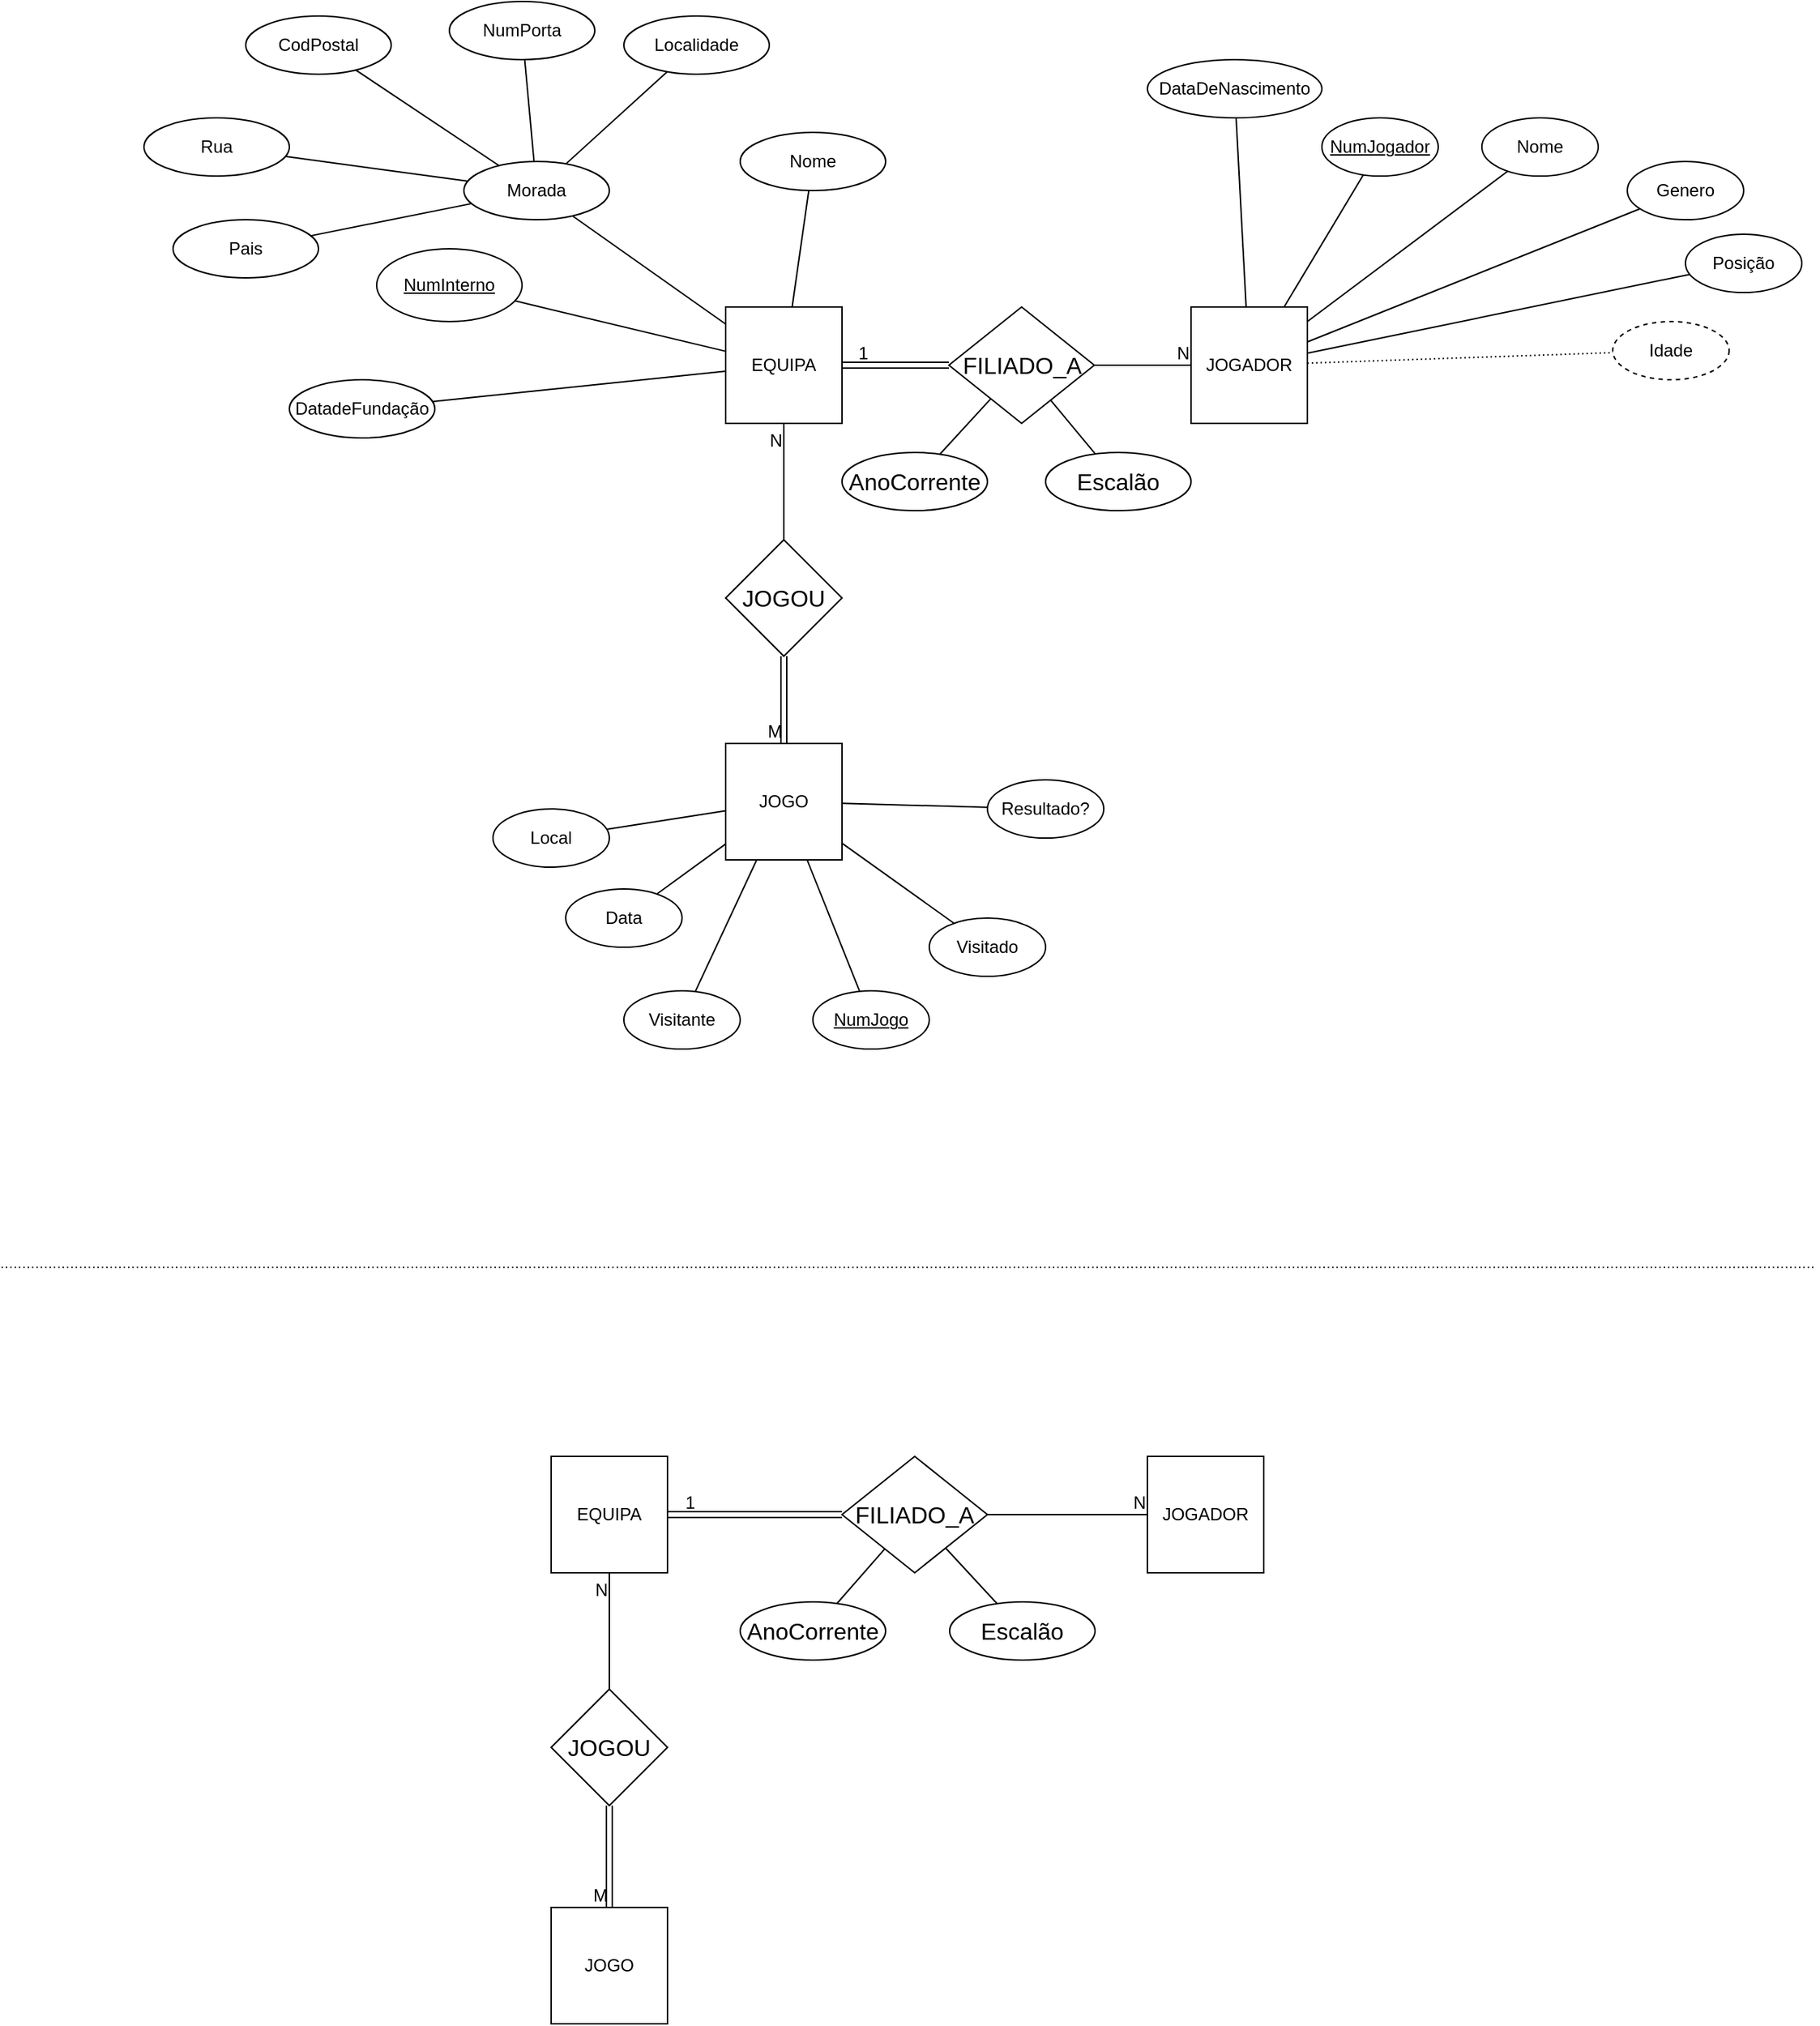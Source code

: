 <mxfile version="24.7.16">
  <diagram name="Página-1" id="fRqKBnReKZPvyhbqk0g7">
    <mxGraphModel dx="2084" dy="789" grid="1" gridSize="10" guides="1" tooltips="1" connect="1" arrows="1" fold="1" page="1" pageScale="1" pageWidth="827" pageHeight="1169" math="0" shadow="0">
      <root>
        <mxCell id="0" />
        <mxCell id="1" parent="0" />
        <mxCell id="w24g3oQtqLChynbJlNou-1" value="EQUIPA" style="rounded=0;whiteSpace=wrap;html=1;" vertex="1" parent="1">
          <mxGeometry x="210" y="220" width="80" height="80" as="geometry" />
        </mxCell>
        <mxCell id="w24g3oQtqLChynbJlNou-2" value="JOGADOR" style="rounded=0;whiteSpace=wrap;html=1;" vertex="1" parent="1">
          <mxGeometry x="530" y="220" width="80" height="80" as="geometry" />
        </mxCell>
        <mxCell id="w24g3oQtqLChynbJlNou-3" value="JOGO" style="rounded=0;whiteSpace=wrap;html=1;" vertex="1" parent="1">
          <mxGeometry x="210" y="520" width="80" height="80" as="geometry" />
        </mxCell>
        <mxCell id="w24g3oQtqLChynbJlNou-4" value="Data&lt;span style=&quot;color: rgba(0, 0, 0, 0); font-family: monospace; font-size: 0px; text-align: start; text-wrap: nowrap;&quot;&gt;%3CmxGraphModel%3E%3Croot%3E%3CmxCell%20id%3D%220%22%2F%3E%3CmxCell%20id%3D%221%22%20parent%3D%220%22%2F%3E%3CmxCell%20id%3D%222%22%20value%3D%22%22%20style%3D%22rhombus%3BwhiteSpace%3Dwrap%3Bhtml%3D1%3B%22%20vertex%3D%221%22%20parent%3D%221%22%3E%3CmxGeometry%20x%3D%22480%22%20y%3D%22280%22%20width%3D%2280%22%20height%3D%2280%22%20as%3D%22geometry%22%2F%3E%3C%2FmxCell%3E%3C%2Froot%3E%3C%2FmxGraphModel%3E&lt;/span&gt;" style="ellipse;whiteSpace=wrap;html=1;align=center;" vertex="1" parent="1">
          <mxGeometry x="100" y="620" width="80" height="40" as="geometry" />
        </mxCell>
        <mxCell id="w24g3oQtqLChynbJlNou-5" value="Resultado?" style="ellipse;whiteSpace=wrap;html=1;align=center;" vertex="1" parent="1">
          <mxGeometry x="390" y="545" width="80" height="40" as="geometry" />
        </mxCell>
        <mxCell id="w24g3oQtqLChynbJlNou-6" value="" style="endArrow=none;html=1;rounded=0;" edge="1" parent="1" source="w24g3oQtqLChynbJlNou-3" target="w24g3oQtqLChynbJlNou-4">
          <mxGeometry relative="1" as="geometry">
            <mxPoint x="310" y="670" as="sourcePoint" />
            <mxPoint x="470" y="670" as="targetPoint" />
          </mxGeometry>
        </mxCell>
        <mxCell id="w24g3oQtqLChynbJlNou-7" value="" style="endArrow=none;html=1;rounded=0;" edge="1" parent="1" source="w24g3oQtqLChynbJlNou-3" target="w24g3oQtqLChynbJlNou-5">
          <mxGeometry relative="1" as="geometry">
            <mxPoint x="432" y="600" as="sourcePoint" />
            <mxPoint x="576" y="703" as="targetPoint" />
          </mxGeometry>
        </mxCell>
        <mxCell id="w24g3oQtqLChynbJlNou-8" value="" style="endArrow=none;html=1;rounded=0;" edge="1" parent="1" source="w24g3oQtqLChynbJlNou-3" target="w24g3oQtqLChynbJlNou-11">
          <mxGeometry relative="1" as="geometry">
            <mxPoint x="330" y="583" as="sourcePoint" />
            <mxPoint x="140" y="640" as="targetPoint" />
          </mxGeometry>
        </mxCell>
        <mxCell id="w24g3oQtqLChynbJlNou-9" value="DatadeFundação" style="ellipse;whiteSpace=wrap;html=1;align=center;" vertex="1" parent="1">
          <mxGeometry x="-90" y="270" width="100" height="40" as="geometry" />
        </mxCell>
        <mxCell id="w24g3oQtqLChynbJlNou-10" value="Morada" style="ellipse;whiteSpace=wrap;html=1;align=center;" vertex="1" parent="1">
          <mxGeometry x="30" y="120" width="100" height="40" as="geometry" />
        </mxCell>
        <mxCell id="w24g3oQtqLChynbJlNou-11" value="Local" style="ellipse;whiteSpace=wrap;html=1;align=center;" vertex="1" parent="1">
          <mxGeometry x="50" y="565" width="80" height="40" as="geometry" />
        </mxCell>
        <mxCell id="w24g3oQtqLChynbJlNou-12" value="Visitante" style="ellipse;whiteSpace=wrap;html=1;align=center;" vertex="1" parent="1">
          <mxGeometry x="140" y="690" width="80" height="40" as="geometry" />
        </mxCell>
        <mxCell id="w24g3oQtqLChynbJlNou-13" value="" style="endArrow=none;html=1;rounded=0;" edge="1" parent="1" source="w24g3oQtqLChynbJlNou-3" target="w24g3oQtqLChynbJlNou-12">
          <mxGeometry relative="1" as="geometry">
            <mxPoint x="200" y="670" as="sourcePoint" />
            <mxPoint x="360" y="670" as="targetPoint" />
          </mxGeometry>
        </mxCell>
        <mxCell id="w24g3oQtqLChynbJlNou-14" value="Visitado" style="ellipse;whiteSpace=wrap;html=1;align=center;" vertex="1" parent="1">
          <mxGeometry x="350" y="640" width="80" height="40" as="geometry" />
        </mxCell>
        <mxCell id="w24g3oQtqLChynbJlNou-15" value="" style="endArrow=none;html=1;rounded=0;" edge="1" parent="1" source="w24g3oQtqLChynbJlNou-3" target="w24g3oQtqLChynbJlNou-14">
          <mxGeometry relative="1" as="geometry">
            <mxPoint x="200" y="670" as="sourcePoint" />
            <mxPoint x="360" y="670" as="targetPoint" />
          </mxGeometry>
        </mxCell>
        <mxCell id="w24g3oQtqLChynbJlNou-16" value="NumJogo" style="ellipse;whiteSpace=wrap;html=1;align=center;fontStyle=4;" vertex="1" parent="1">
          <mxGeometry x="270" y="690" width="80" height="40" as="geometry" />
        </mxCell>
        <mxCell id="w24g3oQtqLChynbJlNou-17" value="" style="endArrow=none;html=1;rounded=0;" edge="1" parent="1" source="w24g3oQtqLChynbJlNou-16" target="w24g3oQtqLChynbJlNou-3">
          <mxGeometry relative="1" as="geometry">
            <mxPoint x="200" y="670" as="sourcePoint" />
            <mxPoint x="360" y="670" as="targetPoint" />
          </mxGeometry>
        </mxCell>
        <mxCell id="w24g3oQtqLChynbJlNou-18" value="Nome" style="ellipse;whiteSpace=wrap;html=1;align=center;" vertex="1" parent="1">
          <mxGeometry x="220" y="100" width="100" height="40" as="geometry" />
        </mxCell>
        <mxCell id="w24g3oQtqLChynbJlNou-19" value="NumInterno" style="ellipse;whiteSpace=wrap;html=1;align=center;fontStyle=4;" vertex="1" parent="1">
          <mxGeometry x="-30" y="180" width="100" height="50" as="geometry" />
        </mxCell>
        <mxCell id="w24g3oQtqLChynbJlNou-20" value="" style="endArrow=none;html=1;rounded=0;" edge="1" parent="1" source="w24g3oQtqLChynbJlNou-1" target="w24g3oQtqLChynbJlNou-10">
          <mxGeometry relative="1" as="geometry">
            <mxPoint x="220" y="260" as="sourcePoint" />
            <mxPoint x="380" y="260" as="targetPoint" />
          </mxGeometry>
        </mxCell>
        <mxCell id="w24g3oQtqLChynbJlNou-21" value="" style="endArrow=none;html=1;rounded=0;" edge="1" parent="1" source="w24g3oQtqLChynbJlNou-1" target="w24g3oQtqLChynbJlNou-18">
          <mxGeometry relative="1" as="geometry">
            <mxPoint x="168" y="250" as="sourcePoint" />
            <mxPoint x="138" y="320" as="targetPoint" />
          </mxGeometry>
        </mxCell>
        <mxCell id="w24g3oQtqLChynbJlNou-22" value="" style="endArrow=none;html=1;rounded=0;" edge="1" parent="1" source="w24g3oQtqLChynbJlNou-10" target="w24g3oQtqLChynbJlNou-44">
          <mxGeometry relative="1" as="geometry">
            <mxPoint x="180" y="170" as="sourcePoint" />
            <mxPoint x="-110" y="200" as="targetPoint" />
          </mxGeometry>
        </mxCell>
        <mxCell id="w24g3oQtqLChynbJlNou-23" value="" style="endArrow=none;html=1;rounded=0;" edge="1" parent="1" source="w24g3oQtqLChynbJlNou-10" target="w24g3oQtqLChynbJlNou-40">
          <mxGeometry relative="1" as="geometry">
            <mxPoint x="188" y="270" as="sourcePoint" />
            <mxPoint x="-16.903" y="229.86" as="targetPoint" />
          </mxGeometry>
        </mxCell>
        <mxCell id="w24g3oQtqLChynbJlNou-24" value="" style="endArrow=none;html=1;rounded=0;" edge="1" parent="1" source="w24g3oQtqLChynbJlNou-10" target="w24g3oQtqLChynbJlNou-42">
          <mxGeometry relative="1" as="geometry">
            <mxPoint x="198" y="280" as="sourcePoint" />
            <mxPoint x="-12.265" y="273.359" as="targetPoint" />
          </mxGeometry>
        </mxCell>
        <mxCell id="w24g3oQtqLChynbJlNou-25" value="" style="endArrow=none;html=1;rounded=0;" edge="1" parent="1" source="w24g3oQtqLChynbJlNou-10" target="w24g3oQtqLChynbJlNou-41">
          <mxGeometry relative="1" as="geometry">
            <mxPoint x="208" y="290" as="sourcePoint" />
            <mxPoint x="14.074" y="330.809" as="targetPoint" />
          </mxGeometry>
        </mxCell>
        <mxCell id="w24g3oQtqLChynbJlNou-26" value="" style="endArrow=none;html=1;rounded=0;" edge="1" parent="1" source="w24g3oQtqLChynbJlNou-1" target="w24g3oQtqLChynbJlNou-9">
          <mxGeometry relative="1" as="geometry">
            <mxPoint x="130" y="215" as="sourcePoint" />
            <mxPoint x="-8" y="181" as="targetPoint" />
          </mxGeometry>
        </mxCell>
        <mxCell id="w24g3oQtqLChynbJlNou-27" value="" style="endArrow=none;html=1;rounded=0;" edge="1" parent="1" source="w24g3oQtqLChynbJlNou-1" target="w24g3oQtqLChynbJlNou-19">
          <mxGeometry relative="1" as="geometry">
            <mxPoint x="140" y="225" as="sourcePoint" />
            <mxPoint x="2" y="191" as="targetPoint" />
          </mxGeometry>
        </mxCell>
        <mxCell id="w24g3oQtqLChynbJlNou-28" value="NumJogador" style="ellipse;whiteSpace=wrap;html=1;align=center;fontStyle=4;" vertex="1" parent="1">
          <mxGeometry x="620" y="90" width="80" height="40" as="geometry" />
        </mxCell>
        <mxCell id="w24g3oQtqLChynbJlNou-29" value="Nome" style="ellipse;whiteSpace=wrap;html=1;align=center;" vertex="1" parent="1">
          <mxGeometry x="730" y="90" width="80" height="40" as="geometry" />
        </mxCell>
        <mxCell id="w24g3oQtqLChynbJlNou-30" value="DataDeNascimento" style="ellipse;whiteSpace=wrap;html=1;align=center;" vertex="1" parent="1">
          <mxGeometry x="500" y="50" width="120" height="40" as="geometry" />
        </mxCell>
        <mxCell id="w24g3oQtqLChynbJlNou-31" value="Genero" style="ellipse;whiteSpace=wrap;html=1;align=center;" vertex="1" parent="1">
          <mxGeometry x="830" y="120" width="80" height="40" as="geometry" />
        </mxCell>
        <mxCell id="w24g3oQtqLChynbJlNou-32" value="Posição" style="ellipse;whiteSpace=wrap;html=1;align=center;" vertex="1" parent="1">
          <mxGeometry x="870" y="170" width="80" height="40" as="geometry" />
        </mxCell>
        <mxCell id="w24g3oQtqLChynbJlNou-33" value="" style="endArrow=none;html=1;rounded=0;" edge="1" parent="1" source="w24g3oQtqLChynbJlNou-30" target="w24g3oQtqLChynbJlNou-2">
          <mxGeometry relative="1" as="geometry">
            <mxPoint x="376" y="190" as="sourcePoint" />
            <mxPoint x="536" y="190" as="targetPoint" />
          </mxGeometry>
        </mxCell>
        <mxCell id="w24g3oQtqLChynbJlNou-34" value="" style="endArrow=none;html=1;rounded=0;" edge="1" parent="1" source="w24g3oQtqLChynbJlNou-31" target="w24g3oQtqLChynbJlNou-2">
          <mxGeometry relative="1" as="geometry">
            <mxPoint x="662" y="96" as="sourcePoint" />
            <mxPoint x="756" y="129" as="targetPoint" />
          </mxGeometry>
        </mxCell>
        <mxCell id="w24g3oQtqLChynbJlNou-35" value="" style="endArrow=none;html=1;rounded=0;" edge="1" parent="1" source="w24g3oQtqLChynbJlNou-29" target="w24g3oQtqLChynbJlNou-2">
          <mxGeometry relative="1" as="geometry">
            <mxPoint x="672" y="106" as="sourcePoint" />
            <mxPoint x="776" y="139" as="targetPoint" />
          </mxGeometry>
        </mxCell>
        <mxCell id="w24g3oQtqLChynbJlNou-36" value="" style="endArrow=none;html=1;rounded=0;" edge="1" parent="1" source="w24g3oQtqLChynbJlNou-28" target="w24g3oQtqLChynbJlNou-2">
          <mxGeometry relative="1" as="geometry">
            <mxPoint x="682" y="116" as="sourcePoint" />
            <mxPoint x="776" y="149" as="targetPoint" />
          </mxGeometry>
        </mxCell>
        <mxCell id="w24g3oQtqLChynbJlNou-37" value="" style="endArrow=none;html=1;rounded=0;" edge="1" parent="1" source="w24g3oQtqLChynbJlNou-32" target="w24g3oQtqLChynbJlNou-2">
          <mxGeometry relative="1" as="geometry">
            <mxPoint x="924" y="121" as="sourcePoint" />
            <mxPoint x="876" y="134" as="targetPoint" />
          </mxGeometry>
        </mxCell>
        <mxCell id="w24g3oQtqLChynbJlNou-38" value="Idade" style="ellipse;whiteSpace=wrap;html=1;align=center;dashed=1;" vertex="1" parent="1">
          <mxGeometry x="820" y="230" width="80" height="40" as="geometry" />
        </mxCell>
        <mxCell id="w24g3oQtqLChynbJlNou-39" value="" style="endArrow=none;html=1;rounded=0;dashed=1;dashPattern=1 2;" edge="1" parent="1" source="w24g3oQtqLChynbJlNou-2" target="w24g3oQtqLChynbJlNou-38">
          <mxGeometry relative="1" as="geometry">
            <mxPoint x="846" y="180" as="sourcePoint" />
            <mxPoint x="596" y="250" as="targetPoint" />
          </mxGeometry>
        </mxCell>
        <mxCell id="w24g3oQtqLChynbJlNou-40" value="Rua" style="ellipse;whiteSpace=wrap;html=1;align=center;" vertex="1" parent="1">
          <mxGeometry x="-190" y="90" width="100" height="40" as="geometry" />
        </mxCell>
        <mxCell id="w24g3oQtqLChynbJlNou-41" value="NumPorta" style="ellipse;whiteSpace=wrap;html=1;align=center;" vertex="1" parent="1">
          <mxGeometry x="20" y="10" width="100" height="40" as="geometry" />
        </mxCell>
        <mxCell id="w24g3oQtqLChynbJlNou-42" value="CodPostal" style="ellipse;whiteSpace=wrap;html=1;align=center;" vertex="1" parent="1">
          <mxGeometry x="-120" y="20" width="100" height="40" as="geometry" />
        </mxCell>
        <mxCell id="w24g3oQtqLChynbJlNou-43" value="Localidade&lt;span style=&quot;color: rgba(0, 0, 0, 0); font-family: monospace; font-size: 0px; text-align: start; text-wrap: nowrap;&quot;&gt;%3CmxGraphModel%3E%3Croot%3E%3CmxCell%20id%3D%220%22%2F%3E%3CmxCell%20id%3D%221%22%20parent%3D%220%22%2F%3E%3CmxCell%20id%3D%222%22%20value%3D%22Rua%22%20style%3D%22ellipse%3BwhiteSpace%3Dwrap%3Bhtml%3D1%3Balign%3Dcenter%3B%22%20vertex%3D%221%22%20parent%3D%221%22%3E%3CmxGeometry%20x%3D%22-190%22%20y%3D%2290%22%20width%3D%22100%22%20height%3D%2240%22%20as%3D%22geometry%22%2F%3E%3C%2FmxCell%3E%3CmxCell%20id%3D%223%22%20value%3D%22NumPorta%22%20style%3D%22ellipse%3BwhiteSpace%3Dwrap%3Bhtml%3D1%3Balign%3Dcenter%3B%22%20vertex%3D%221%22%20parent%3D%221%22%3E%3CmxGeometry%20x%3D%22-210%22%20y%3D%22170%22%20width%3D%22100%22%20height%3D%2240%22%20as%3D%22geometry%22%2F%3E%3C%2FmxCell%3E%3C%2Froot%3E%3C%2FmxGraphModel%3E&lt;/span&gt;" style="ellipse;whiteSpace=wrap;html=1;align=center;" vertex="1" parent="1">
          <mxGeometry x="140" y="20" width="100" height="40" as="geometry" />
        </mxCell>
        <mxCell id="w24g3oQtqLChynbJlNou-44" value="Pais" style="ellipse;whiteSpace=wrap;html=1;align=center;" vertex="1" parent="1">
          <mxGeometry x="-170" y="160" width="100" height="40" as="geometry" />
        </mxCell>
        <mxCell id="w24g3oQtqLChynbJlNou-45" value="" style="endArrow=none;html=1;rounded=0;" edge="1" parent="1" source="w24g3oQtqLChynbJlNou-10" target="w24g3oQtqLChynbJlNou-43">
          <mxGeometry relative="1" as="geometry">
            <mxPoint x="34" y="101" as="sourcePoint" />
            <mxPoint x="66" y="59" as="targetPoint" />
          </mxGeometry>
        </mxCell>
        <mxCell id="w24g3oQtqLChynbJlNou-46" value="&lt;span id=&quot;docs-internal-guid-43029da2-7fff-7df8-2cbf-aa00a2b25a1e&quot;&gt;&lt;span style=&quot;font-size: 12pt; font-family: Calibri, sans-serif; background-color: transparent; font-variant-numeric: normal; font-variant-east-asian: normal; font-variant-alternates: normal; font-variant-position: normal; vertical-align: baseline; white-space-collapse: preserve;&quot;&gt;JOGOU&lt;/span&gt;&lt;/span&gt;" style="shape=rhombus;perimeter=rhombusPerimeter;whiteSpace=wrap;html=1;align=center;" vertex="1" parent="1">
          <mxGeometry x="210" y="380" width="80" height="80" as="geometry" />
        </mxCell>
        <mxCell id="w24g3oQtqLChynbJlNou-51" value="&lt;span id=&quot;docs-internal-guid-9887b025-7fff-62c5-72ed-c3d6865fafb4&quot;&gt;&lt;span style=&quot;font-size: 12pt; font-family: Calibri, sans-serif; background-color: transparent; font-variant-numeric: normal; font-variant-east-asian: normal; font-variant-alternates: normal; font-variant-position: normal; vertical-align: baseline; white-space-collapse: preserve;&quot;&gt;FILIADO_A&lt;/span&gt;&lt;/span&gt;" style="shape=rhombus;perimeter=rhombusPerimeter;whiteSpace=wrap;html=1;align=center;" vertex="1" parent="1">
          <mxGeometry x="363.5" y="220" width="100" height="80" as="geometry" />
        </mxCell>
        <mxCell id="w24g3oQtqLChynbJlNou-70" value="" style="endArrow=none;html=1;rounded=0;" edge="1" parent="1" source="w24g3oQtqLChynbJlNou-1" target="w24g3oQtqLChynbJlNou-46">
          <mxGeometry relative="1" as="geometry">
            <mxPoint x="330" y="390" as="sourcePoint" />
            <mxPoint x="490" y="390" as="targetPoint" />
          </mxGeometry>
        </mxCell>
        <mxCell id="w24g3oQtqLChynbJlNou-71" value="N" style="resizable=0;html=1;whiteSpace=wrap;align=right;verticalAlign=bottom;" connectable="0" vertex="1" parent="w24g3oQtqLChynbJlNou-70">
          <mxGeometry x="1" relative="1" as="geometry">
            <mxPoint y="-60" as="offset" />
          </mxGeometry>
        </mxCell>
        <mxCell id="w24g3oQtqLChynbJlNou-72" value="" style="shape=link;html=1;rounded=0;" edge="1" parent="1" source="w24g3oQtqLChynbJlNou-46" target="w24g3oQtqLChynbJlNou-3">
          <mxGeometry relative="1" as="geometry">
            <mxPoint x="330" y="390" as="sourcePoint" />
            <mxPoint x="490" y="390" as="targetPoint" />
          </mxGeometry>
        </mxCell>
        <mxCell id="w24g3oQtqLChynbJlNou-73" value="M" style="resizable=0;html=1;whiteSpace=wrap;align=right;verticalAlign=bottom;" connectable="0" vertex="1" parent="w24g3oQtqLChynbJlNou-72">
          <mxGeometry x="1" relative="1" as="geometry" />
        </mxCell>
        <mxCell id="w24g3oQtqLChynbJlNou-74" value="" style="endArrow=none;html=1;rounded=0;" edge="1" parent="1" source="w24g3oQtqLChynbJlNou-51" target="w24g3oQtqLChynbJlNou-2">
          <mxGeometry relative="1" as="geometry">
            <mxPoint x="330" y="390" as="sourcePoint" />
            <mxPoint x="490" y="390" as="targetPoint" />
          </mxGeometry>
        </mxCell>
        <mxCell id="w24g3oQtqLChynbJlNou-75" value="N" style="resizable=0;html=1;whiteSpace=wrap;align=right;verticalAlign=bottom;" connectable="0" vertex="1" parent="w24g3oQtqLChynbJlNou-74">
          <mxGeometry x="1" relative="1" as="geometry" />
        </mxCell>
        <mxCell id="w24g3oQtqLChynbJlNou-76" value="" style="shape=link;html=1;rounded=0;" edge="1" parent="1" source="w24g3oQtqLChynbJlNou-1" target="w24g3oQtqLChynbJlNou-51">
          <mxGeometry relative="1" as="geometry">
            <mxPoint x="310" y="260" as="sourcePoint" />
            <mxPoint x="490" y="390" as="targetPoint" />
          </mxGeometry>
        </mxCell>
        <mxCell id="w24g3oQtqLChynbJlNou-77" value="1" style="resizable=0;html=1;whiteSpace=wrap;align=right;verticalAlign=bottom;" connectable="0" vertex="1" parent="w24g3oQtqLChynbJlNou-76">
          <mxGeometry x="1" relative="1" as="geometry">
            <mxPoint x="-54" as="offset" />
          </mxGeometry>
        </mxCell>
        <mxCell id="w24g3oQtqLChynbJlNou-78" value="&lt;span id=&quot;docs-internal-guid-17b096b5-7fff-9d8e-254f-d833001d5a24&quot;&gt;&lt;span style=&quot;font-size: 12pt; font-family: Calibri, sans-serif; background-color: transparent; font-variant-numeric: normal; font-variant-east-asian: normal; font-variant-alternates: normal; font-variant-position: normal; vertical-align: baseline; white-space-collapse: preserve;&quot;&gt;AnoCorrente&lt;/span&gt;&lt;/span&gt;" style="ellipse;whiteSpace=wrap;html=1;align=center;" vertex="1" parent="1">
          <mxGeometry x="290" y="320" width="100" height="40" as="geometry" />
        </mxCell>
        <mxCell id="w24g3oQtqLChynbJlNou-79" value="&lt;span id=&quot;docs-internal-guid-02192d86-7fff-dcc0-ed03-b23d0bb33d86&quot;&gt;&lt;span style=&quot;font-size: 12pt; font-family: Calibri, sans-serif; background-color: transparent; font-variant-numeric: normal; font-variant-east-asian: normal; font-variant-alternates: normal; font-variant-position: normal; vertical-align: baseline; white-space-collapse: preserve;&quot;&gt;Escalão&lt;/span&gt;&lt;/span&gt;" style="ellipse;whiteSpace=wrap;html=1;align=center;" vertex="1" parent="1">
          <mxGeometry x="430" y="320" width="100" height="40" as="geometry" />
        </mxCell>
        <mxCell id="w24g3oQtqLChynbJlNou-81" value="" style="endArrow=none;html=1;rounded=0;" edge="1" parent="1" source="w24g3oQtqLChynbJlNou-51" target="w24g3oQtqLChynbJlNou-79">
          <mxGeometry relative="1" as="geometry">
            <mxPoint x="330" y="390" as="sourcePoint" />
            <mxPoint x="490" y="390" as="targetPoint" />
          </mxGeometry>
        </mxCell>
        <mxCell id="w24g3oQtqLChynbJlNou-82" value="" style="endArrow=none;html=1;rounded=0;" edge="1" parent="1" source="w24g3oQtqLChynbJlNou-51" target="w24g3oQtqLChynbJlNou-78">
          <mxGeometry relative="1" as="geometry">
            <mxPoint x="442" y="302" as="sourcePoint" />
            <mxPoint x="471" y="331" as="targetPoint" />
          </mxGeometry>
        </mxCell>
        <mxCell id="w24g3oQtqLChynbJlNou-88" value="" style="endArrow=none;html=1;rounded=0;dashed=1;dashPattern=1 2;" edge="1" parent="1">
          <mxGeometry relative="1" as="geometry">
            <mxPoint x="-288" y="880" as="sourcePoint" />
            <mxPoint x="960" y="880" as="targetPoint" />
          </mxGeometry>
        </mxCell>
        <mxCell id="w24g3oQtqLChynbJlNou-90" value="EQUIPA" style="rounded=0;whiteSpace=wrap;html=1;" vertex="1" parent="1">
          <mxGeometry x="90" y="1010" width="80" height="80" as="geometry" />
        </mxCell>
        <mxCell id="w24g3oQtqLChynbJlNou-91" value="JOGADOR" style="rounded=0;whiteSpace=wrap;html=1;" vertex="1" parent="1">
          <mxGeometry x="500" y="1010" width="80" height="80" as="geometry" />
        </mxCell>
        <mxCell id="w24g3oQtqLChynbJlNou-92" value="&lt;span id=&quot;docs-internal-guid-43029da2-7fff-7df8-2cbf-aa00a2b25a1e&quot;&gt;&lt;span style=&quot;font-size: 12pt; font-family: Calibri, sans-serif; background-color: transparent; font-variant-numeric: normal; font-variant-east-asian: normal; font-variant-alternates: normal; font-variant-position: normal; vertical-align: baseline; white-space-collapse: preserve;&quot;&gt;JOGOU&lt;/span&gt;&lt;/span&gt;" style="shape=rhombus;perimeter=rhombusPerimeter;whiteSpace=wrap;html=1;align=center;" vertex="1" parent="1">
          <mxGeometry x="90" y="1170" width="80" height="80" as="geometry" />
        </mxCell>
        <mxCell id="w24g3oQtqLChynbJlNou-93" value="&lt;span id=&quot;docs-internal-guid-9887b025-7fff-62c5-72ed-c3d6865fafb4&quot;&gt;&lt;span style=&quot;font-size: 12pt; font-family: Calibri, sans-serif; background-color: transparent; font-variant-numeric: normal; font-variant-east-asian: normal; font-variant-alternates: normal; font-variant-position: normal; vertical-align: baseline; white-space-collapse: preserve;&quot;&gt;FILIADO_A&lt;/span&gt;&lt;/span&gt;" style="shape=rhombus;perimeter=rhombusPerimeter;whiteSpace=wrap;html=1;align=center;" vertex="1" parent="1">
          <mxGeometry x="290" y="1010" width="100" height="80" as="geometry" />
        </mxCell>
        <mxCell id="w24g3oQtqLChynbJlNou-94" value="" style="endArrow=none;html=1;rounded=0;" edge="1" parent="1" source="w24g3oQtqLChynbJlNou-90" target="w24g3oQtqLChynbJlNou-92">
          <mxGeometry relative="1" as="geometry">
            <mxPoint x="210" y="1180" as="sourcePoint" />
            <mxPoint x="370" y="1180" as="targetPoint" />
          </mxGeometry>
        </mxCell>
        <mxCell id="w24g3oQtqLChynbJlNou-95" value="N" style="resizable=0;html=1;whiteSpace=wrap;align=right;verticalAlign=bottom;" connectable="0" vertex="1" parent="w24g3oQtqLChynbJlNou-94">
          <mxGeometry x="1" relative="1" as="geometry">
            <mxPoint y="-60" as="offset" />
          </mxGeometry>
        </mxCell>
        <mxCell id="w24g3oQtqLChynbJlNou-96" value="" style="shape=link;html=1;rounded=0;" edge="1" parent="1" source="w24g3oQtqLChynbJlNou-92" target="w24g3oQtqLChynbJlNou-106">
          <mxGeometry relative="1" as="geometry">
            <mxPoint x="210" y="1180" as="sourcePoint" />
            <mxPoint x="130" y="1310" as="targetPoint" />
          </mxGeometry>
        </mxCell>
        <mxCell id="w24g3oQtqLChynbJlNou-97" value="M" style="resizable=0;html=1;whiteSpace=wrap;align=right;verticalAlign=bottom;" connectable="0" vertex="1" parent="w24g3oQtqLChynbJlNou-96">
          <mxGeometry x="1" relative="1" as="geometry" />
        </mxCell>
        <mxCell id="w24g3oQtqLChynbJlNou-98" value="" style="endArrow=none;html=1;rounded=0;" edge="1" parent="1" source="w24g3oQtqLChynbJlNou-93" target="w24g3oQtqLChynbJlNou-91">
          <mxGeometry relative="1" as="geometry">
            <mxPoint x="210" y="1180" as="sourcePoint" />
            <mxPoint x="370" y="1180" as="targetPoint" />
          </mxGeometry>
        </mxCell>
        <mxCell id="w24g3oQtqLChynbJlNou-99" value="N" style="resizable=0;html=1;whiteSpace=wrap;align=right;verticalAlign=bottom;" connectable="0" vertex="1" parent="w24g3oQtqLChynbJlNou-98">
          <mxGeometry x="1" relative="1" as="geometry" />
        </mxCell>
        <mxCell id="w24g3oQtqLChynbJlNou-100" value="" style="shape=link;html=1;rounded=0;" edge="1" parent="1" source="w24g3oQtqLChynbJlNou-90" target="w24g3oQtqLChynbJlNou-93">
          <mxGeometry relative="1" as="geometry">
            <mxPoint x="190" y="1050" as="sourcePoint" />
            <mxPoint x="370" y="1180" as="targetPoint" />
          </mxGeometry>
        </mxCell>
        <mxCell id="w24g3oQtqLChynbJlNou-101" value="1" style="resizable=0;html=1;whiteSpace=wrap;align=right;verticalAlign=bottom;" connectable="0" vertex="1" parent="w24g3oQtqLChynbJlNou-100">
          <mxGeometry x="1" relative="1" as="geometry">
            <mxPoint x="-100" as="offset" />
          </mxGeometry>
        </mxCell>
        <mxCell id="w24g3oQtqLChynbJlNou-102" value="&lt;span id=&quot;docs-internal-guid-17b096b5-7fff-9d8e-254f-d833001d5a24&quot;&gt;&lt;span style=&quot;font-size: 12pt; font-family: Calibri, sans-serif; background-color: transparent; font-variant-numeric: normal; font-variant-east-asian: normal; font-variant-alternates: normal; font-variant-position: normal; vertical-align: baseline; white-space-collapse: preserve;&quot;&gt;AnoCorrente&lt;/span&gt;&lt;/span&gt;" style="ellipse;whiteSpace=wrap;html=1;align=center;" vertex="1" parent="1">
          <mxGeometry x="220" y="1110" width="100" height="40" as="geometry" />
        </mxCell>
        <mxCell id="w24g3oQtqLChynbJlNou-103" value="&lt;span id=&quot;docs-internal-guid-02192d86-7fff-dcc0-ed03-b23d0bb33d86&quot;&gt;&lt;span style=&quot;font-size: 12pt; font-family: Calibri, sans-serif; background-color: transparent; font-variant-numeric: normal; font-variant-east-asian: normal; font-variant-alternates: normal; font-variant-position: normal; vertical-align: baseline; white-space-collapse: preserve;&quot;&gt;Escalão&lt;/span&gt;&lt;/span&gt;" style="ellipse;whiteSpace=wrap;html=1;align=center;" vertex="1" parent="1">
          <mxGeometry x="364" y="1110" width="100" height="40" as="geometry" />
        </mxCell>
        <mxCell id="w24g3oQtqLChynbJlNou-104" value="" style="endArrow=none;html=1;rounded=0;" edge="1" parent="1" source="w24g3oQtqLChynbJlNou-93" target="w24g3oQtqLChynbJlNou-103">
          <mxGeometry relative="1" as="geometry">
            <mxPoint x="210" y="1180" as="sourcePoint" />
            <mxPoint x="370" y="1180" as="targetPoint" />
          </mxGeometry>
        </mxCell>
        <mxCell id="w24g3oQtqLChynbJlNou-105" value="" style="endArrow=none;html=1;rounded=0;" edge="1" parent="1" source="w24g3oQtqLChynbJlNou-93" target="w24g3oQtqLChynbJlNou-102">
          <mxGeometry relative="1" as="geometry">
            <mxPoint x="322" y="1092" as="sourcePoint" />
            <mxPoint x="351" y="1121" as="targetPoint" />
          </mxGeometry>
        </mxCell>
        <mxCell id="w24g3oQtqLChynbJlNou-106" value="JOGO" style="rounded=0;whiteSpace=wrap;html=1;" vertex="1" parent="1">
          <mxGeometry x="90" y="1320" width="80" height="80" as="geometry" />
        </mxCell>
      </root>
    </mxGraphModel>
  </diagram>
</mxfile>
